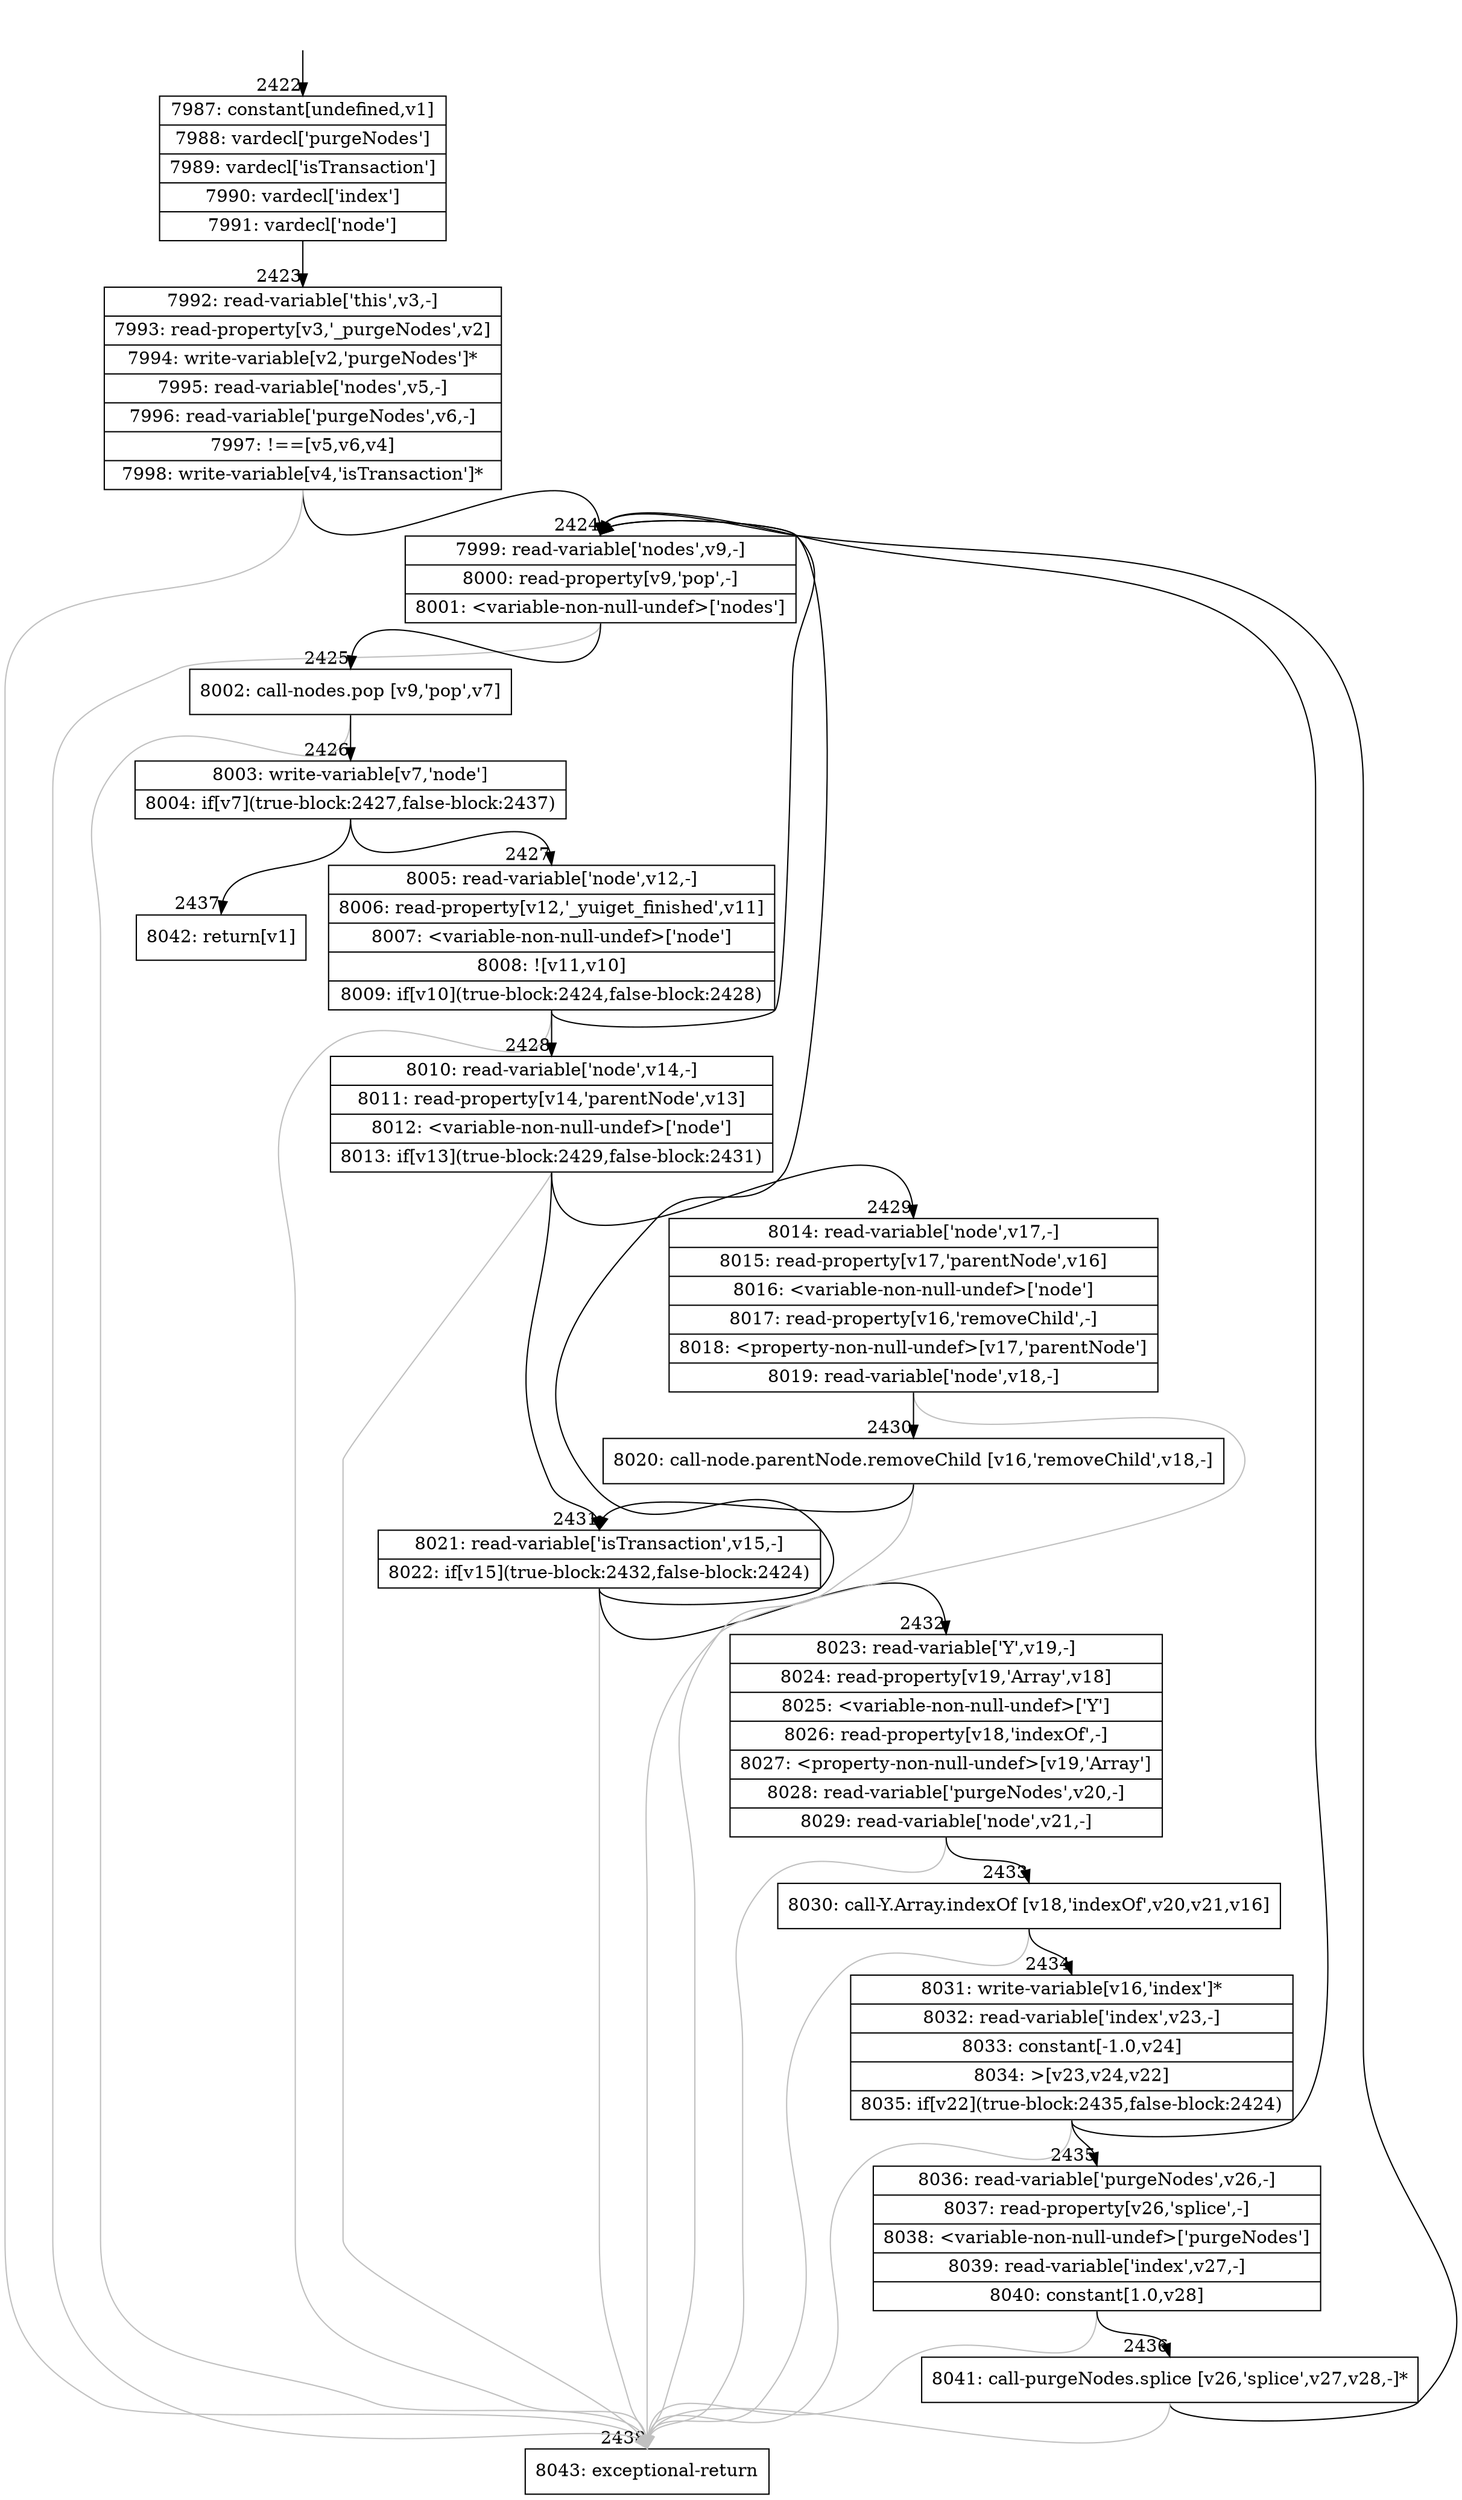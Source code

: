 digraph {
rankdir="TD"
BB_entry120[shape=none,label=""];
BB_entry120 -> BB2422 [tailport=s, headport=n, headlabel="    2422"]
BB2422 [shape=record label="{7987: constant[undefined,v1]|7988: vardecl['purgeNodes']|7989: vardecl['isTransaction']|7990: vardecl['index']|7991: vardecl['node']}" ] 
BB2422 -> BB2423 [tailport=s, headport=n, headlabel="      2423"]
BB2423 [shape=record label="{7992: read-variable['this',v3,-]|7993: read-property[v3,'_purgeNodes',v2]|7994: write-variable[v2,'purgeNodes']*|7995: read-variable['nodes',v5,-]|7996: read-variable['purgeNodes',v6,-]|7997: !==[v5,v6,v4]|7998: write-variable[v4,'isTransaction']*}" ] 
BB2423 -> BB2424 [tailport=s, headport=n, headlabel="      2424"]
BB2423 -> BB2438 [tailport=s, headport=n, color=gray, headlabel="      2438"]
BB2424 [shape=record label="{7999: read-variable['nodes',v9,-]|8000: read-property[v9,'pop',-]|8001: \<variable-non-null-undef\>['nodes']}" ] 
BB2424 -> BB2425 [tailport=s, headport=n, headlabel="      2425"]
BB2424 -> BB2438 [tailport=s, headport=n, color=gray]
BB2425 [shape=record label="{8002: call-nodes.pop [v9,'pop',v7]}" ] 
BB2425 -> BB2426 [tailport=s, headport=n, headlabel="      2426"]
BB2425 -> BB2438 [tailport=s, headport=n, color=gray]
BB2426 [shape=record label="{8003: write-variable[v7,'node']|8004: if[v7](true-block:2427,false-block:2437)}" ] 
BB2426 -> BB2427 [tailport=s, headport=n, headlabel="      2427"]
BB2426 -> BB2437 [tailport=s, headport=n, headlabel="      2437"]
BB2427 [shape=record label="{8005: read-variable['node',v12,-]|8006: read-property[v12,'_yuiget_finished',v11]|8007: \<variable-non-null-undef\>['node']|8008: ![v11,v10]|8009: if[v10](true-block:2424,false-block:2428)}" ] 
BB2427 -> BB2424 [tailport=s, headport=n]
BB2427 -> BB2428 [tailport=s, headport=n, headlabel="      2428"]
BB2427 -> BB2438 [tailport=s, headport=n, color=gray]
BB2428 [shape=record label="{8010: read-variable['node',v14,-]|8011: read-property[v14,'parentNode',v13]|8012: \<variable-non-null-undef\>['node']|8013: if[v13](true-block:2429,false-block:2431)}" ] 
BB2428 -> BB2431 [tailport=s, headport=n, headlabel="      2431"]
BB2428 -> BB2429 [tailport=s, headport=n, headlabel="      2429"]
BB2428 -> BB2438 [tailport=s, headport=n, color=gray]
BB2429 [shape=record label="{8014: read-variable['node',v17,-]|8015: read-property[v17,'parentNode',v16]|8016: \<variable-non-null-undef\>['node']|8017: read-property[v16,'removeChild',-]|8018: \<property-non-null-undef\>[v17,'parentNode']|8019: read-variable['node',v18,-]}" ] 
BB2429 -> BB2430 [tailport=s, headport=n, headlabel="      2430"]
BB2429 -> BB2438 [tailport=s, headport=n, color=gray]
BB2430 [shape=record label="{8020: call-node.parentNode.removeChild [v16,'removeChild',v18,-]}" ] 
BB2430 -> BB2431 [tailport=s, headport=n]
BB2430 -> BB2438 [tailport=s, headport=n, color=gray]
BB2431 [shape=record label="{8021: read-variable['isTransaction',v15,-]|8022: if[v15](true-block:2432,false-block:2424)}" ] 
BB2431 -> BB2432 [tailport=s, headport=n, headlabel="      2432"]
BB2431 -> BB2424 [tailport=s, headport=n]
BB2431 -> BB2438 [tailport=s, headport=n, color=gray]
BB2432 [shape=record label="{8023: read-variable['Y',v19,-]|8024: read-property[v19,'Array',v18]|8025: \<variable-non-null-undef\>['Y']|8026: read-property[v18,'indexOf',-]|8027: \<property-non-null-undef\>[v19,'Array']|8028: read-variable['purgeNodes',v20,-]|8029: read-variable['node',v21,-]}" ] 
BB2432 -> BB2433 [tailport=s, headport=n, headlabel="      2433"]
BB2432 -> BB2438 [tailport=s, headport=n, color=gray]
BB2433 [shape=record label="{8030: call-Y.Array.indexOf [v18,'indexOf',v20,v21,v16]}" ] 
BB2433 -> BB2434 [tailport=s, headport=n, headlabel="      2434"]
BB2433 -> BB2438 [tailport=s, headport=n, color=gray]
BB2434 [shape=record label="{8031: write-variable[v16,'index']*|8032: read-variable['index',v23,-]|8033: constant[-1.0,v24]|8034: \>[v23,v24,v22]|8035: if[v22](true-block:2435,false-block:2424)}" ] 
BB2434 -> BB2435 [tailport=s, headport=n, headlabel="      2435"]
BB2434 -> BB2424 [tailport=s, headport=n]
BB2434 -> BB2438 [tailport=s, headport=n, color=gray]
BB2435 [shape=record label="{8036: read-variable['purgeNodes',v26,-]|8037: read-property[v26,'splice',-]|8038: \<variable-non-null-undef\>['purgeNodes']|8039: read-variable['index',v27,-]|8040: constant[1.0,v28]}" ] 
BB2435 -> BB2436 [tailport=s, headport=n, headlabel="      2436"]
BB2435 -> BB2438 [tailport=s, headport=n, color=gray]
BB2436 [shape=record label="{8041: call-purgeNodes.splice [v26,'splice',v27,v28,-]*}" ] 
BB2436 -> BB2424 [tailport=s, headport=n]
BB2436 -> BB2438 [tailport=s, headport=n, color=gray]
BB2437 [shape=record label="{8042: return[v1]}" ] 
BB2438 [shape=record label="{8043: exceptional-return}" ] 
//#$~ 4259
}
